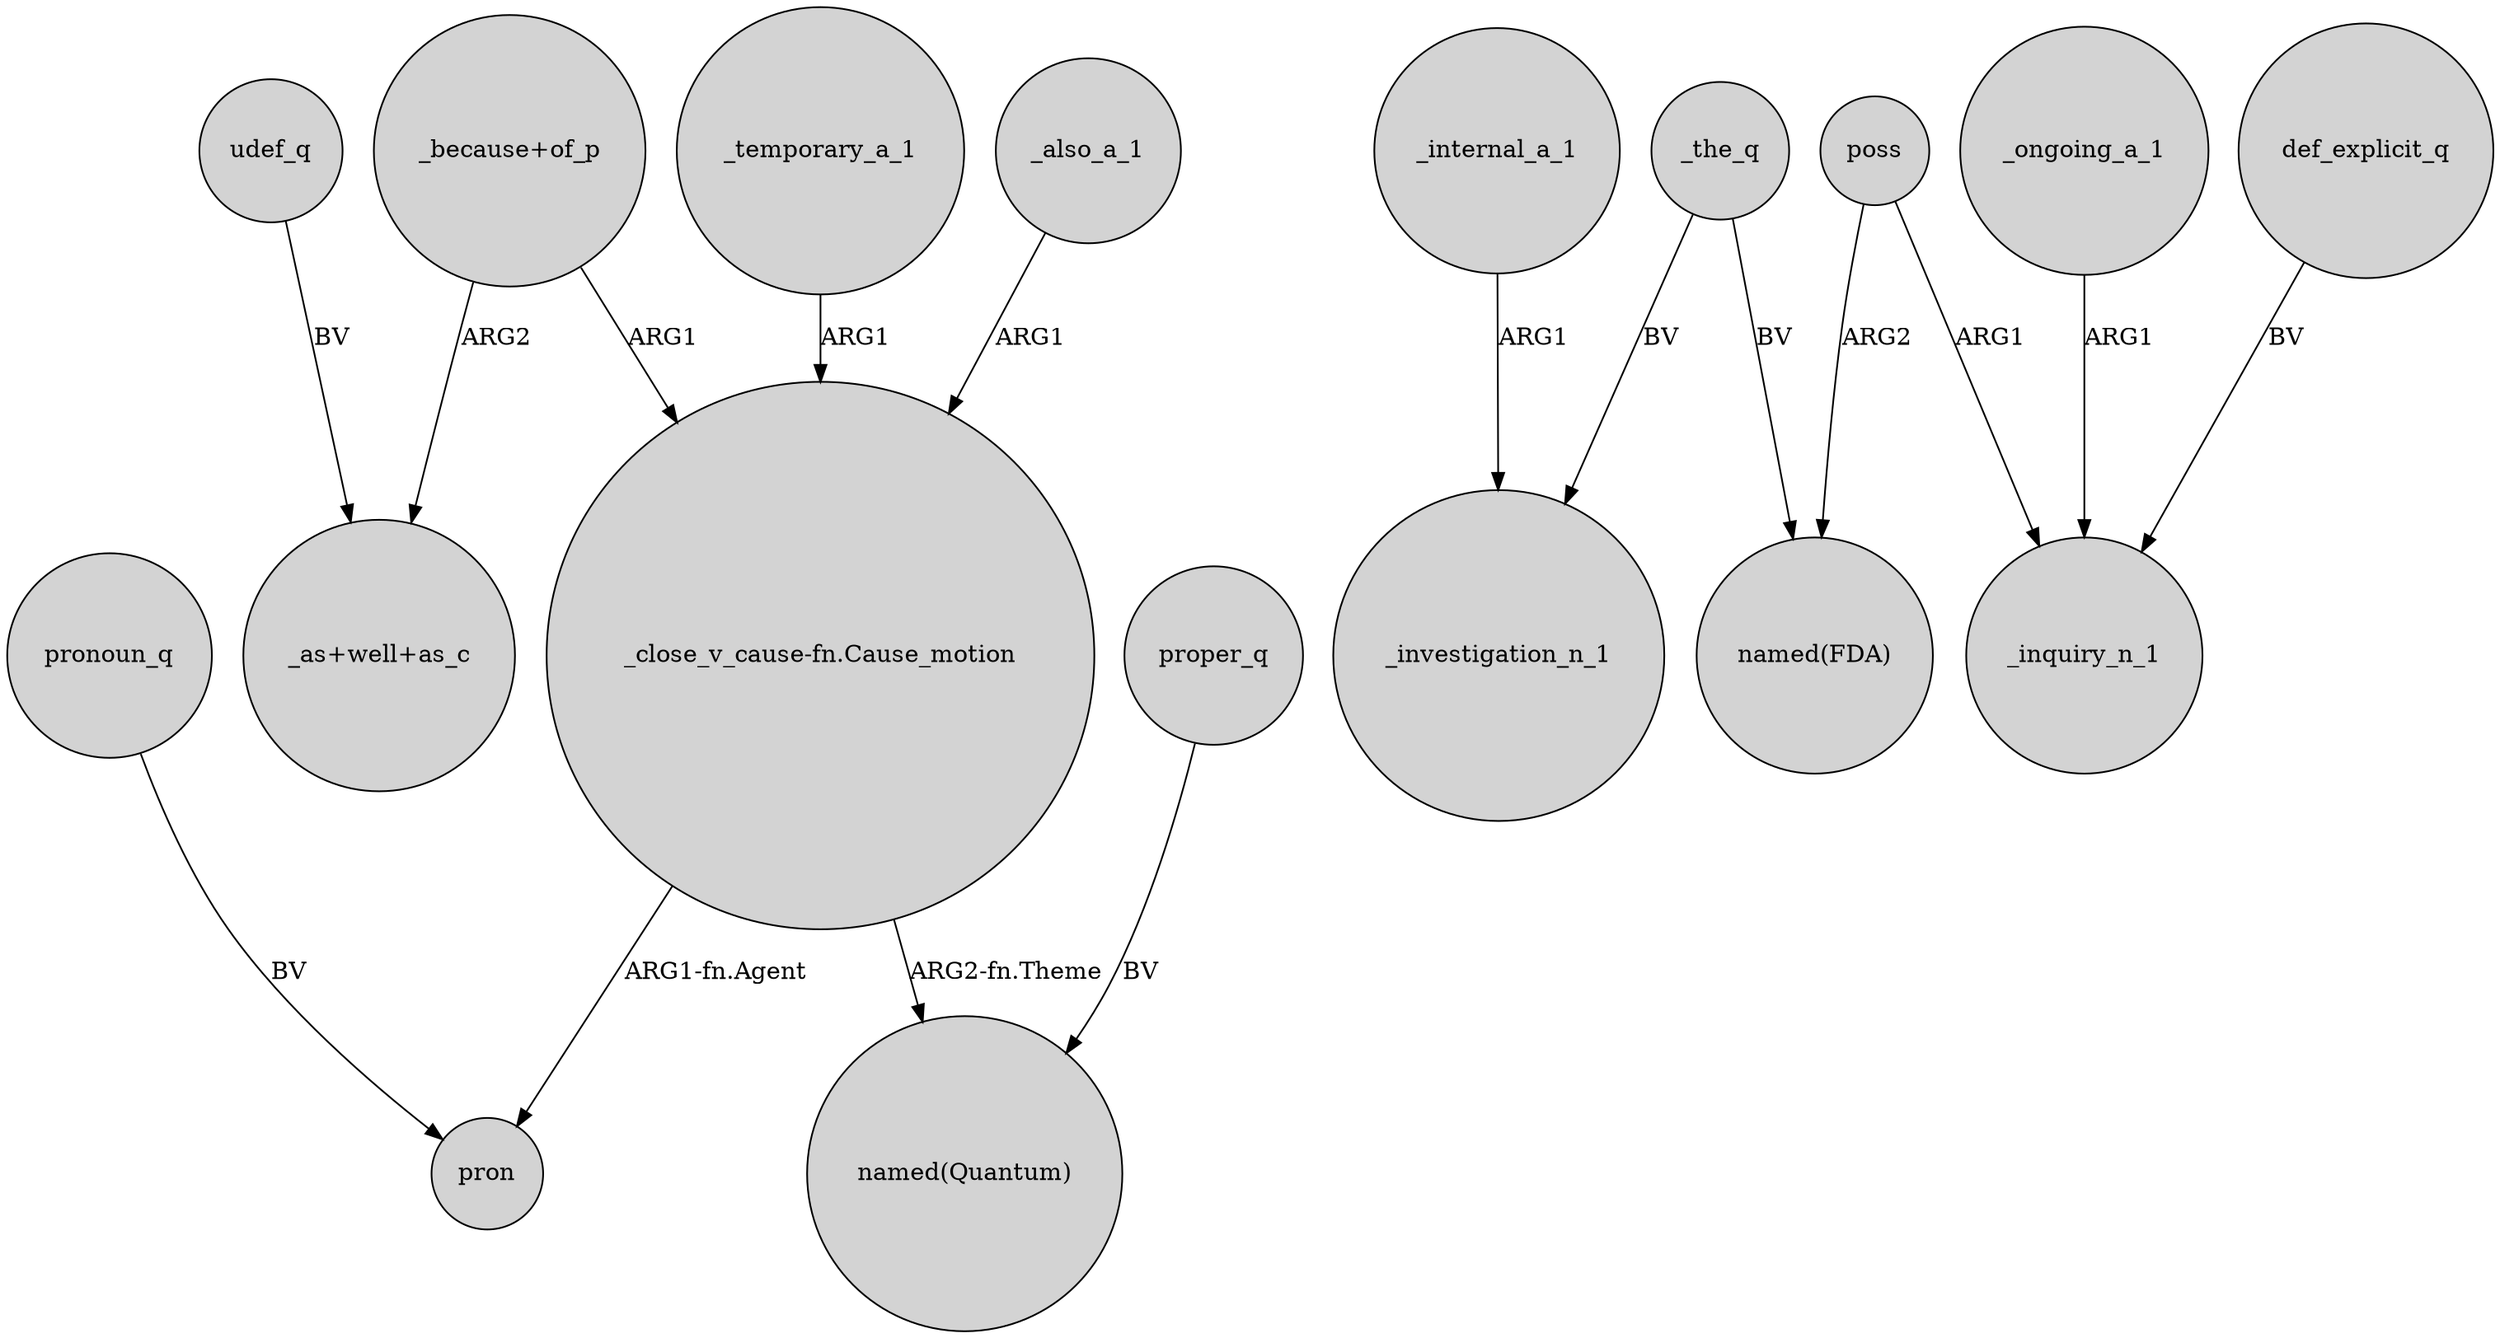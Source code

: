 digraph {
	node [shape=circle style=filled]
	"_because+of_p" -> "_close_v_cause-fn.Cause_motion" [label=ARG1]
	_the_q -> _investigation_n_1 [label=BV]
	_the_q -> "named(FDA)" [label=BV]
	"_because+of_p" -> "_as+well+as_c" [label=ARG2]
	_ongoing_a_1 -> _inquiry_n_1 [label=ARG1]
	"_close_v_cause-fn.Cause_motion" -> pron [label="ARG1-fn.Agent"]
	udef_q -> "_as+well+as_c" [label=BV]
	poss -> _inquiry_n_1 [label=ARG1]
	_internal_a_1 -> _investigation_n_1 [label=ARG1]
	proper_q -> "named(Quantum)" [label=BV]
	pronoun_q -> pron [label=BV]
	_also_a_1 -> "_close_v_cause-fn.Cause_motion" [label=ARG1]
	"_close_v_cause-fn.Cause_motion" -> "named(Quantum)" [label="ARG2-fn.Theme"]
	poss -> "named(FDA)" [label=ARG2]
	_temporary_a_1 -> "_close_v_cause-fn.Cause_motion" [label=ARG1]
	def_explicit_q -> _inquiry_n_1 [label=BV]
}
